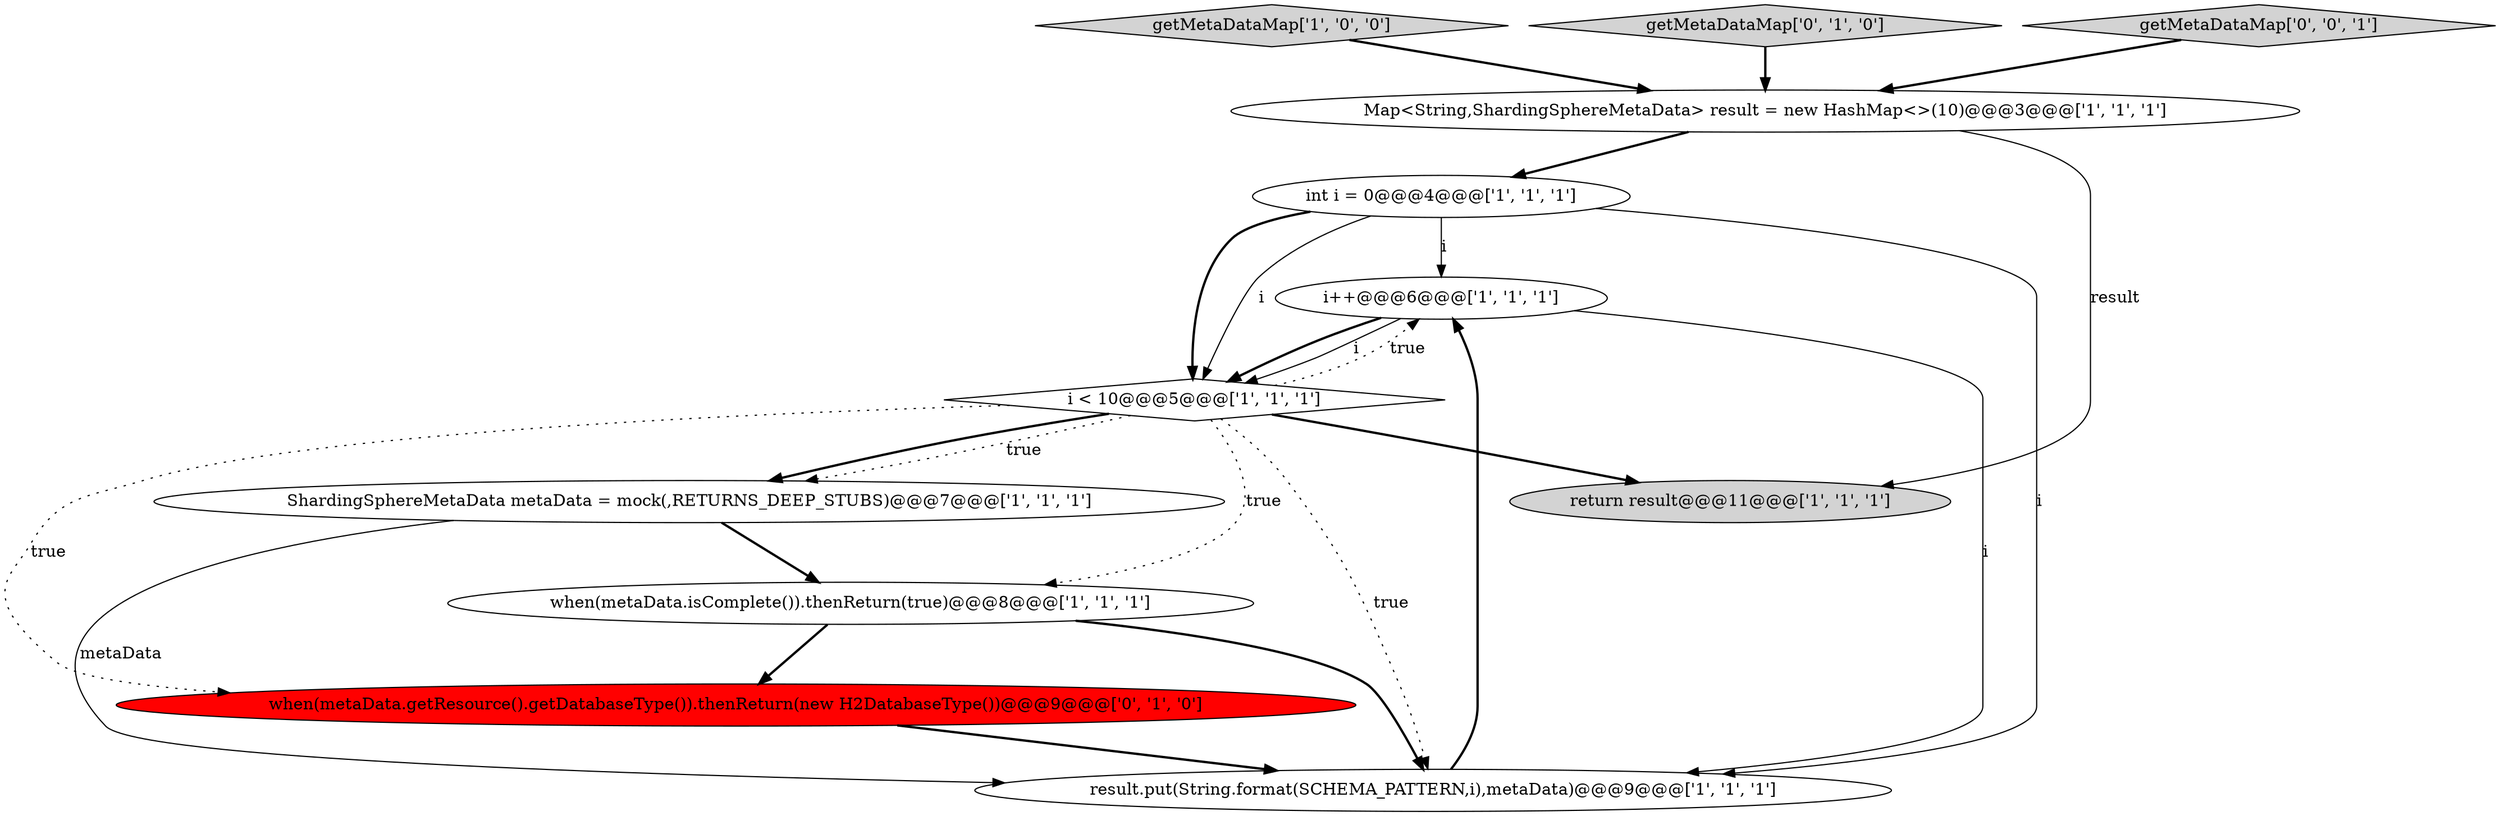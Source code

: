 digraph {
8 [style = filled, label = "getMetaDataMap['1', '0', '0']", fillcolor = lightgray, shape = diamond image = "AAA0AAABBB1BBB"];
1 [style = filled, label = "when(metaData.isComplete()).thenReturn(true)@@@8@@@['1', '1', '1']", fillcolor = white, shape = ellipse image = "AAA0AAABBB1BBB"];
4 [style = filled, label = "return result@@@11@@@['1', '1', '1']", fillcolor = lightgray, shape = ellipse image = "AAA0AAABBB1BBB"];
3 [style = filled, label = "i++@@@6@@@['1', '1', '1']", fillcolor = white, shape = ellipse image = "AAA0AAABBB1BBB"];
9 [style = filled, label = "when(metaData.getResource().getDatabaseType()).thenReturn(new H2DatabaseType())@@@9@@@['0', '1', '0']", fillcolor = red, shape = ellipse image = "AAA1AAABBB2BBB"];
0 [style = filled, label = "i < 10@@@5@@@['1', '1', '1']", fillcolor = white, shape = diamond image = "AAA0AAABBB1BBB"];
10 [style = filled, label = "getMetaDataMap['0', '1', '0']", fillcolor = lightgray, shape = diamond image = "AAA0AAABBB2BBB"];
5 [style = filled, label = "int i = 0@@@4@@@['1', '1', '1']", fillcolor = white, shape = ellipse image = "AAA0AAABBB1BBB"];
2 [style = filled, label = "Map<String,ShardingSphereMetaData> result = new HashMap<>(10)@@@3@@@['1', '1', '1']", fillcolor = white, shape = ellipse image = "AAA0AAABBB1BBB"];
6 [style = filled, label = "ShardingSphereMetaData metaData = mock(,RETURNS_DEEP_STUBS)@@@7@@@['1', '1', '1']", fillcolor = white, shape = ellipse image = "AAA0AAABBB1BBB"];
7 [style = filled, label = "result.put(String.format(SCHEMA_PATTERN,i),metaData)@@@9@@@['1', '1', '1']", fillcolor = white, shape = ellipse image = "AAA0AAABBB1BBB"];
11 [style = filled, label = "getMetaDataMap['0', '0', '1']", fillcolor = lightgray, shape = diamond image = "AAA0AAABBB3BBB"];
2->4 [style = solid, label="result"];
5->3 [style = solid, label="i"];
0->6 [style = bold, label=""];
3->7 [style = solid, label="i"];
5->7 [style = solid, label="i"];
6->7 [style = solid, label="metaData"];
9->7 [style = bold, label=""];
0->6 [style = dotted, label="true"];
1->7 [style = bold, label=""];
11->2 [style = bold, label=""];
7->3 [style = bold, label=""];
1->9 [style = bold, label=""];
3->0 [style = bold, label=""];
3->0 [style = solid, label="i"];
6->1 [style = bold, label=""];
5->0 [style = bold, label=""];
8->2 [style = bold, label=""];
0->4 [style = bold, label=""];
0->1 [style = dotted, label="true"];
5->0 [style = solid, label="i"];
10->2 [style = bold, label=""];
0->3 [style = dotted, label="true"];
0->9 [style = dotted, label="true"];
0->7 [style = dotted, label="true"];
2->5 [style = bold, label=""];
}
